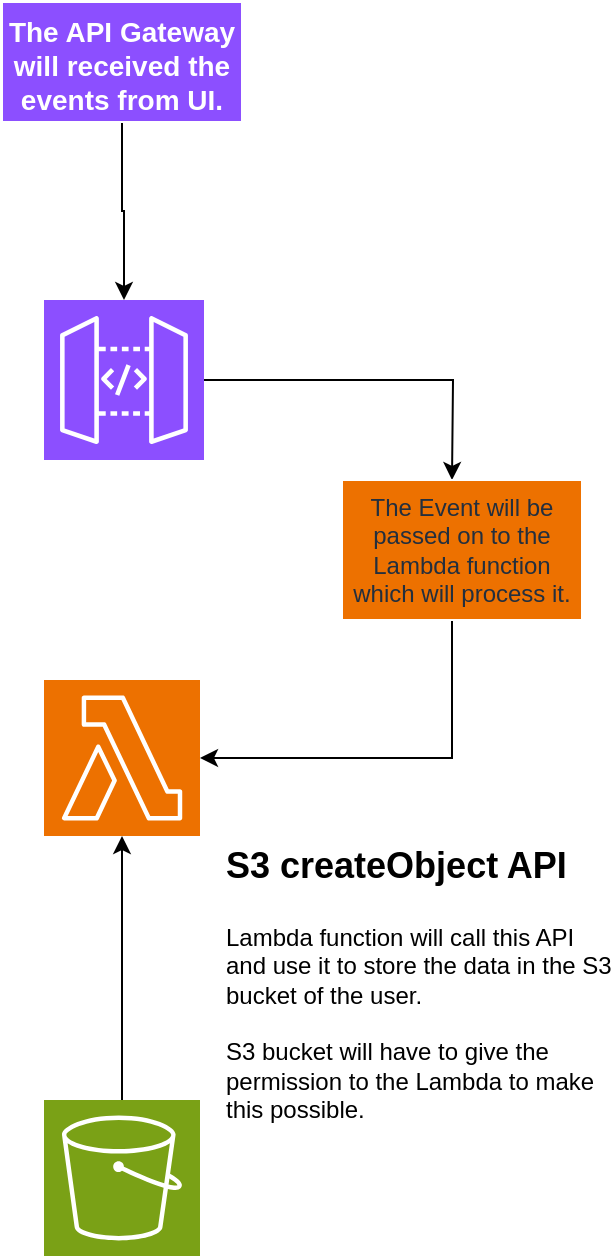 <mxfile version="24.8.0">
  <diagram name="Page-1" id="X2vntezgop7pZ6BSxuZB">
    <mxGraphModel dx="530" dy="222" grid="1" gridSize="10" guides="1" tooltips="1" connect="1" arrows="1" fold="1" page="1" pageScale="1" pageWidth="850" pageHeight="1100" math="0" shadow="0">
      <root>
        <mxCell id="0" />
        <mxCell id="1" parent="0" />
        <mxCell id="7MZolngaxbq-G4plYtWY-5" value="" style="edgeStyle=orthogonalEdgeStyle;rounded=0;orthogonalLoop=1;jettySize=auto;html=1;" edge="1" parent="1" source="7MZolngaxbq-G4plYtWY-4" target="7MZolngaxbq-G4plYtWY-1">
          <mxGeometry relative="1" as="geometry" />
        </mxCell>
        <mxCell id="7MZolngaxbq-G4plYtWY-11" style="edgeStyle=orthogonalEdgeStyle;rounded=0;orthogonalLoop=1;jettySize=auto;html=1;entryX=0.5;entryY=0;entryDx=0;entryDy=0;" edge="1" parent="1" source="7MZolngaxbq-G4plYtWY-1">
          <mxGeometry relative="1" as="geometry">
            <mxPoint x="525" y="270" as="targetPoint" />
          </mxGeometry>
        </mxCell>
        <mxCell id="7MZolngaxbq-G4plYtWY-1" value="" style="sketch=0;points=[[0,0,0],[0.25,0,0],[0.5,0,0],[0.75,0,0],[1,0,0],[0,1,0],[0.25,1,0],[0.5,1,0],[0.75,1,0],[1,1,0],[0,0.25,0],[0,0.5,0],[0,0.75,0],[1,0.25,0],[1,0.5,0],[1,0.75,0]];outlineConnect=0;fontColor=#232F3E;fillColor=#8C4FFF;strokeColor=#ffffff;dashed=0;verticalLabelPosition=bottom;verticalAlign=top;align=center;html=1;fontSize=12;fontStyle=0;aspect=fixed;shape=mxgraph.aws4.resourceIcon;resIcon=mxgraph.aws4.api_gateway;" vertex="1" parent="1">
          <mxGeometry x="321" y="180" width="80" height="80" as="geometry" />
        </mxCell>
        <mxCell id="7MZolngaxbq-G4plYtWY-4" value="&lt;b&gt;&lt;font color=&quot;#ffffff&quot; style=&quot;font-size: 14px;&quot;&gt;The API Gateway will received the events from UI.&lt;/font&gt;&lt;/b&gt;" style="whiteSpace=wrap;html=1;verticalAlign=top;fillColor=#8C4FFF;strokeColor=#ffffff;fontColor=#232F3E;sketch=0;dashed=0;fontStyle=0;" vertex="1" parent="1">
          <mxGeometry x="300" y="31" width="120" height="60" as="geometry" />
        </mxCell>
        <mxCell id="7MZolngaxbq-G4plYtWY-10" value="" style="edgeStyle=orthogonalEdgeStyle;rounded=0;orthogonalLoop=1;jettySize=auto;html=1;" edge="1" parent="1" target="7MZolngaxbq-G4plYtWY-7">
          <mxGeometry relative="1" as="geometry">
            <mxPoint x="525" y="340" as="sourcePoint" />
            <Array as="points">
              <mxPoint x="525" y="409" />
            </Array>
          </mxGeometry>
        </mxCell>
        <mxCell id="7MZolngaxbq-G4plYtWY-7" value="" style="sketch=0;points=[[0,0,0],[0.25,0,0],[0.5,0,0],[0.75,0,0],[1,0,0],[0,1,0],[0.25,1,0],[0.5,1,0],[0.75,1,0],[1,1,0],[0,0.25,0],[0,0.5,0],[0,0.75,0],[1,0.25,0],[1,0.5,0],[1,0.75,0]];outlineConnect=0;fontColor=#232F3E;fillColor=#ED7100;strokeColor=#ffffff;dashed=0;verticalLabelPosition=bottom;verticalAlign=top;align=center;html=1;fontSize=12;fontStyle=0;aspect=fixed;shape=mxgraph.aws4.resourceIcon;resIcon=mxgraph.aws4.lambda;" vertex="1" parent="1">
          <mxGeometry x="321" y="370" width="78" height="78" as="geometry" />
        </mxCell>
        <mxCell id="7MZolngaxbq-G4plYtWY-9" value="The Event will be passed on to the Lambda function which will process it." style="whiteSpace=wrap;html=1;verticalAlign=top;fillColor=#ED7100;strokeColor=#ffffff;fontColor=#232F3E;sketch=0;dashed=0;fontStyle=0;" vertex="1" parent="1">
          <mxGeometry x="470" y="270" width="120" height="70" as="geometry" />
        </mxCell>
        <mxCell id="7MZolngaxbq-G4plYtWY-12" value="" style="sketch=0;points=[[0,0,0],[0.25,0,0],[0.5,0,0],[0.75,0,0],[1,0,0],[0,1,0],[0.25,1,0],[0.5,1,0],[0.75,1,0],[1,1,0],[0,0.25,0],[0,0.5,0],[0,0.75,0],[1,0.25,0],[1,0.5,0],[1,0.75,0]];outlineConnect=0;fontColor=#232F3E;fillColor=#7AA116;strokeColor=#ffffff;dashed=0;verticalLabelPosition=bottom;verticalAlign=top;align=center;html=1;fontSize=12;fontStyle=0;aspect=fixed;shape=mxgraph.aws4.resourceIcon;resIcon=mxgraph.aws4.s3;" vertex="1" parent="1">
          <mxGeometry x="321" y="580" width="78" height="78" as="geometry" />
        </mxCell>
        <mxCell id="7MZolngaxbq-G4plYtWY-13" style="edgeStyle=orthogonalEdgeStyle;rounded=0;orthogonalLoop=1;jettySize=auto;html=1;entryX=0.5;entryY=1;entryDx=0;entryDy=0;entryPerimeter=0;" edge="1" parent="1" source="7MZolngaxbq-G4plYtWY-12" target="7MZolngaxbq-G4plYtWY-7">
          <mxGeometry relative="1" as="geometry" />
        </mxCell>
        <mxCell id="7MZolngaxbq-G4plYtWY-14" value="&lt;h1 style=&quot;margin-top: 0px;&quot;&gt;&lt;font style=&quot;font-size: 18px;&quot;&gt;S3 createObject API&lt;/font&gt;&lt;/h1&gt;&lt;div&gt;Lambda function will call this API and use it to store the data in the S3 bucket of the user.&lt;/div&gt;&lt;div&gt;&lt;br&gt;&lt;/div&gt;&lt;div&gt;S3 bucket will have to give the permission to the Lambda to make this possible.&lt;/div&gt;" style="text;html=1;whiteSpace=wrap;overflow=hidden;rounded=0;" vertex="1" parent="1">
          <mxGeometry x="410" y="440" width="195" height="170" as="geometry" />
        </mxCell>
      </root>
    </mxGraphModel>
  </diagram>
</mxfile>
